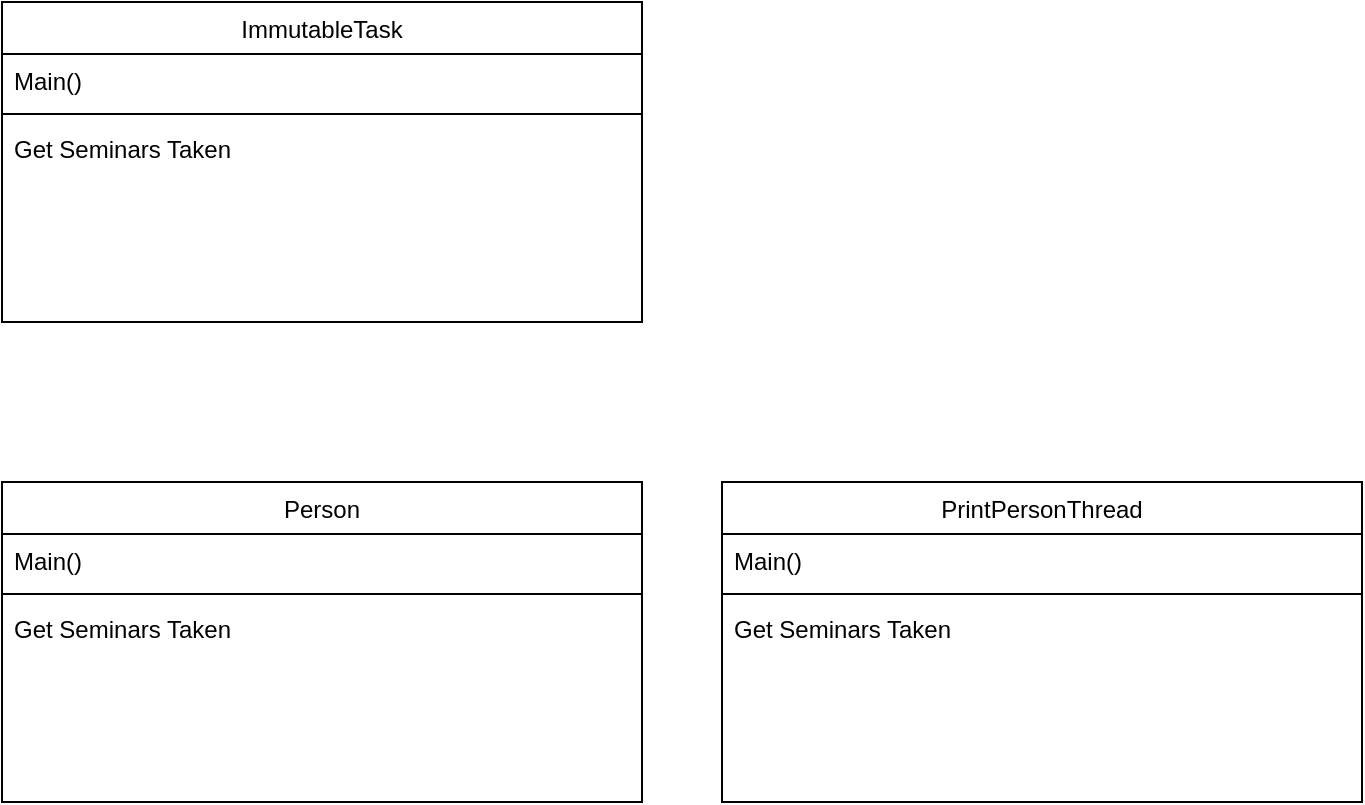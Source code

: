<mxfile version="14.9.4" type="device" pages="3"><diagram id="C5RBs43oDa-KdzZeNtuy" name="class"><mxGraphModel dx="1182" dy="715" grid="1" gridSize="10" guides="1" tooltips="1" connect="1" arrows="1" fold="1" page="1" pageScale="1" pageWidth="827" pageHeight="1169" math="0" shadow="0"><root><mxCell id="WIyWlLk6GJQsqaUBKTNV-0"/><mxCell id="WIyWlLk6GJQsqaUBKTNV-1" parent="WIyWlLk6GJQsqaUBKTNV-0"/><mxCell id="zkfFHV4jXpPFQw0GAbJ--6" value="ImmutableTask" style="swimlane;fontStyle=0;align=center;verticalAlign=top;childLayout=stackLayout;horizontal=1;startSize=26;horizontalStack=0;resizeParent=1;resizeLast=0;collapsible=1;marginBottom=0;rounded=0;shadow=0;strokeWidth=1;" parent="WIyWlLk6GJQsqaUBKTNV-1" vertex="1"><mxGeometry x="160" y="280" width="320" height="160" as="geometry"><mxRectangle x="130" y="380" width="160" height="26" as="alternateBounds"/></mxGeometry></mxCell><mxCell id="zkfFHV4jXpPFQw0GAbJ--8" value="Main()" style="text;align=left;verticalAlign=top;spacingLeft=4;spacingRight=4;overflow=hidden;rotatable=0;points=[[0,0.5],[1,0.5]];portConstraint=eastwest;rounded=0;shadow=0;html=0;" parent="zkfFHV4jXpPFQw0GAbJ--6" vertex="1"><mxGeometry y="26" width="320" height="26" as="geometry"/></mxCell><mxCell id="zkfFHV4jXpPFQw0GAbJ--9" value="" style="line;html=1;strokeWidth=1;align=left;verticalAlign=middle;spacingTop=-1;spacingLeft=3;spacingRight=3;rotatable=0;labelPosition=right;points=[];portConstraint=eastwest;" parent="zkfFHV4jXpPFQw0GAbJ--6" vertex="1"><mxGeometry y="52" width="320" height="8" as="geometry"/></mxCell><mxCell id="zkfFHV4jXpPFQw0GAbJ--11" value="Get Seminars Taken" style="text;align=left;verticalAlign=top;spacingLeft=4;spacingRight=4;overflow=hidden;rotatable=0;points=[[0,0.5],[1,0.5]];portConstraint=eastwest;" parent="zkfFHV4jXpPFQw0GAbJ--6" vertex="1"><mxGeometry y="60" width="320" height="26" as="geometry"/></mxCell><mxCell id="oC8euCgqQH_hO9uNnP4A-0" value="Person" style="swimlane;fontStyle=0;align=center;verticalAlign=top;childLayout=stackLayout;horizontal=1;startSize=26;horizontalStack=0;resizeParent=1;resizeLast=0;collapsible=1;marginBottom=0;rounded=0;shadow=0;strokeWidth=1;" vertex="1" parent="WIyWlLk6GJQsqaUBKTNV-1"><mxGeometry x="160" y="520" width="320" height="160" as="geometry"><mxRectangle x="130" y="380" width="160" height="26" as="alternateBounds"/></mxGeometry></mxCell><mxCell id="oC8euCgqQH_hO9uNnP4A-1" value="Main()" style="text;align=left;verticalAlign=top;spacingLeft=4;spacingRight=4;overflow=hidden;rotatable=0;points=[[0,0.5],[1,0.5]];portConstraint=eastwest;rounded=0;shadow=0;html=0;" vertex="1" parent="oC8euCgqQH_hO9uNnP4A-0"><mxGeometry y="26" width="320" height="26" as="geometry"/></mxCell><mxCell id="oC8euCgqQH_hO9uNnP4A-2" value="" style="line;html=1;strokeWidth=1;align=left;verticalAlign=middle;spacingTop=-1;spacingLeft=3;spacingRight=3;rotatable=0;labelPosition=right;points=[];portConstraint=eastwest;" vertex="1" parent="oC8euCgqQH_hO9uNnP4A-0"><mxGeometry y="52" width="320" height="8" as="geometry"/></mxCell><mxCell id="oC8euCgqQH_hO9uNnP4A-3" value="Get Seminars Taken" style="text;align=left;verticalAlign=top;spacingLeft=4;spacingRight=4;overflow=hidden;rotatable=0;points=[[0,0.5],[1,0.5]];portConstraint=eastwest;" vertex="1" parent="oC8euCgqQH_hO9uNnP4A-0"><mxGeometry y="60" width="320" height="26" as="geometry"/></mxCell><mxCell id="oC8euCgqQH_hO9uNnP4A-4" value="PrintPersonThread" style="swimlane;fontStyle=0;align=center;verticalAlign=top;childLayout=stackLayout;horizontal=1;startSize=26;horizontalStack=0;resizeParent=1;resizeLast=0;collapsible=1;marginBottom=0;rounded=0;shadow=0;strokeWidth=1;" vertex="1" parent="WIyWlLk6GJQsqaUBKTNV-1"><mxGeometry x="520" y="520" width="320" height="160" as="geometry"><mxRectangle x="130" y="380" width="160" height="26" as="alternateBounds"/></mxGeometry></mxCell><mxCell id="oC8euCgqQH_hO9uNnP4A-5" value="Main()" style="text;align=left;verticalAlign=top;spacingLeft=4;spacingRight=4;overflow=hidden;rotatable=0;points=[[0,0.5],[1,0.5]];portConstraint=eastwest;rounded=0;shadow=0;html=0;" vertex="1" parent="oC8euCgqQH_hO9uNnP4A-4"><mxGeometry y="26" width="320" height="26" as="geometry"/></mxCell><mxCell id="oC8euCgqQH_hO9uNnP4A-6" value="" style="line;html=1;strokeWidth=1;align=left;verticalAlign=middle;spacingTop=-1;spacingLeft=3;spacingRight=3;rotatable=0;labelPosition=right;points=[];portConstraint=eastwest;" vertex="1" parent="oC8euCgqQH_hO9uNnP4A-4"><mxGeometry y="52" width="320" height="8" as="geometry"/></mxCell><mxCell id="oC8euCgqQH_hO9uNnP4A-7" value="Get Seminars Taken" style="text;align=left;verticalAlign=top;spacingLeft=4;spacingRight=4;overflow=hidden;rotatable=0;points=[[0,0.5],[1,0.5]];portConstraint=eastwest;" vertex="1" parent="oC8euCgqQH_hO9uNnP4A-4"><mxGeometry y="60" width="320" height="26" as="geometry"/></mxCell></root></mxGraphModel></diagram><diagram id="ayUQfo13a4On4LMPU3sh" name="sequense"><mxGraphModel dx="1182" dy="715" grid="1" gridSize="10" guides="1" tooltips="1" connect="1" arrows="1" fold="1" page="1" pageScale="1" pageWidth="827" pageHeight="1169" math="0" shadow="0"><root><mxCell id="ftqLqjLhGaI8FieAScLs-0"/><mxCell id="ftqLqjLhGaI8FieAScLs-1" parent="ftqLqjLhGaI8FieAScLs-0"/><mxCell id="ftqLqjLhGaI8FieAScLs-2" value="Main" style="whiteSpace=wrap;html=1;align=center;" parent="ftqLqjLhGaI8FieAScLs-1" vertex="1"><mxGeometry x="60" y="60" width="220" height="40" as="geometry"/></mxCell><mxCell id="ftqLqjLhGaI8FieAScLs-3" value="MethoadA(Async)" style="whiteSpace=wrap;html=1;align=center;" parent="ftqLqjLhGaI8FieAScLs-1" vertex="1"><mxGeometry x="350" y="60" width="220" height="40" as="geometry"/></mxCell><mxCell id="ftqLqjLhGaI8FieAScLs-4" value="MethodB(Async)" style="whiteSpace=wrap;html=1;align=center;" parent="ftqLqjLhGaI8FieAScLs-1" vertex="1"><mxGeometry x="650" y="60" width="220" height="40" as="geometry"/></mxCell><mxCell id="ftqLqjLhGaI8FieAScLs-5" value="" style="html=1;points=[];perimeter=orthogonalPerimeter;" parent="ftqLqjLhGaI8FieAScLs-1" vertex="1"><mxGeometry x="160" y="100" width="10" height="510" as="geometry"/></mxCell><mxCell id="ftqLqjLhGaI8FieAScLs-6" value="" style="html=1;points=[];perimeter=orthogonalPerimeter;" parent="ftqLqjLhGaI8FieAScLs-1" vertex="1"><mxGeometry x="455" y="100" width="10" height="510" as="geometry"/></mxCell><mxCell id="ftqLqjLhGaI8FieAScLs-7" value="" style="html=1;points=[];perimeter=orthogonalPerimeter;" parent="ftqLqjLhGaI8FieAScLs-1" vertex="1"><mxGeometry x="755" y="100" width="10" height="510" as="geometry"/></mxCell><mxCell id="ftqLqjLhGaI8FieAScLs-8" value="" style="endArrow=open;endFill=1;endSize=12;html=1;" parent="ftqLqjLhGaI8FieAScLs-1" edge="1"><mxGeometry width="160" relative="1" as="geometry"><mxPoint x="170" y="210" as="sourcePoint"/><mxPoint x="450" y="240" as="targetPoint"/></mxGeometry></mxCell><mxCell id="ftqLqjLhGaI8FieAScLs-10" value="10秒止まる君" style="text;html=1;strokeColor=#d6b656;fillColor=#fff2cc;align=center;verticalAlign=middle;whiteSpace=wrap;rounded=0;" parent="ftqLqjLhGaI8FieAScLs-1" vertex="1"><mxGeometry x="390" y="370" width="140" height="30" as="geometry"/></mxCell><mxCell id="ftqLqjLhGaI8FieAScLs-11" value="start" style="text;html=1;strokeColor=#d6b656;fillColor=#fff2cc;align=center;verticalAlign=middle;whiteSpace=wrap;rounded=0;" parent="ftqLqjLhGaI8FieAScLs-1" vertex="1"><mxGeometry x="95" y="120" width="140" height="30" as="geometry"/></mxCell><mxCell id="ftqLqjLhGaI8FieAScLs-12" value="end" style="text;html=1;strokeColor=#d6b656;fillColor=#fff2cc;align=center;verticalAlign=middle;whiteSpace=wrap;rounded=0;" parent="ftqLqjLhGaI8FieAScLs-1" vertex="1"><mxGeometry x="95" y="555" width="140" height="30" as="geometry"/></mxCell><mxCell id="ftqLqjLhGaI8FieAScLs-13" value="start" style="text;html=1;strokeColor=#d6b656;fillColor=#fff2cc;align=center;verticalAlign=middle;whiteSpace=wrap;rounded=0;" parent="ftqLqjLhGaI8FieAScLs-1" vertex="1"><mxGeometry x="390" y="270" width="140" height="30" as="geometry"/></mxCell><mxCell id="ftqLqjLhGaI8FieAScLs-14" value="end" style="text;html=1;strokeColor=#d6b656;fillColor=#fff2cc;align=center;verticalAlign=middle;whiteSpace=wrap;rounded=0;" parent="ftqLqjLhGaI8FieAScLs-1" vertex="1"><mxGeometry x="390" y="460" width="140" height="30" as="geometry"/></mxCell><mxCell id="ftqLqjLhGaI8FieAScLs-16" value="" style="endArrow=open;endFill=1;endSize=12;html=1;" parent="ftqLqjLhGaI8FieAScLs-1" edge="1"><mxGeometry width="160" relative="1" as="geometry"><mxPoint x="465" y="315" as="sourcePoint"/><mxPoint x="745" y="345" as="targetPoint"/></mxGeometry></mxCell></root></mxGraphModel></diagram><diagram id="VwGpwoNCRL_Hy265p5e_" name="Page-3"><mxGraphModel dx="985" dy="642" grid="1" gridSize="10" guides="1" tooltips="1" connect="1" arrows="1" fold="1" page="1" pageScale="1" pageWidth="827" pageHeight="1169" math="0" shadow="0"><root><mxCell id="8UmIdeRsKazngEPb8JjB-0"/><mxCell id="8UmIdeRsKazngEPb8JjB-1" parent="8UmIdeRsKazngEPb8JjB-0"/><mxCell id="8UmIdeRsKazngEPb8JjB-2" value="gate.pass" style="text;html=1;strokeColor=#36393d;fillColor=#ffcc99;align=center;verticalAlign=middle;whiteSpace=wrap;rounded=0;" vertex="1" parent="8UmIdeRsKazngEPb8JjB-1"><mxGeometry x="520" y="240" width="120" height="40" as="geometry"/></mxCell><mxCell id="8UmIdeRsKazngEPb8JjB-3" value="new UserThread(gate)" style="text;html=1;strokeColor=#36393d;fillColor=#cce5ff;align=center;verticalAlign=middle;whiteSpace=wrap;rounded=0;" vertex="1" parent="8UmIdeRsKazngEPb8JjB-1"><mxGeometry x="50" y="100" width="160" height="40" as="geometry"/></mxCell><mxCell id="8UmIdeRsKazngEPb8JjB-8" value="new UserThread(gate)" style="text;html=1;strokeColor=#36393d;fillColor=#cce5ff;align=center;verticalAlign=middle;whiteSpace=wrap;rounded=0;" vertex="1" parent="8UmIdeRsKazngEPb8JjB-1"><mxGeometry x="50" y="380" width="160" height="40" as="geometry"/></mxCell><mxCell id="8UmIdeRsKazngEPb8JjB-9" value="new UserThread(gate)" style="text;html=1;strokeColor=#36393d;fillColor=#cce5ff;align=center;verticalAlign=middle;whiteSpace=wrap;rounded=0;" vertex="1" parent="8UmIdeRsKazngEPb8JjB-1"><mxGeometry x="50" y="240" width="160" height="40" as="geometry"/></mxCell><mxCell id="8UmIdeRsKazngEPb8JjB-10" value="" style="endArrow=classic;html=1;entryX=1;entryY=0.5;entryDx=0;entryDy=0;exitX=0;exitY=0.5;exitDx=0;exitDy=0;" edge="1" parent="8UmIdeRsKazngEPb8JjB-1" source="8UmIdeRsKazngEPb8JjB-2" target="8UmIdeRsKazngEPb8JjB-3"><mxGeometry width="50" height="50" relative="1" as="geometry"><mxPoint x="390" y="410" as="sourcePoint"/><mxPoint x="440" y="360" as="targetPoint"/></mxGeometry></mxCell><mxCell id="8UmIdeRsKazngEPb8JjB-11" value="" style="endArrow=classic;html=1;exitX=0;exitY=0.5;exitDx=0;exitDy=0;" edge="1" parent="8UmIdeRsKazngEPb8JjB-1" source="8UmIdeRsKazngEPb8JjB-2"><mxGeometry width="50" height="50" relative="1" as="geometry"><mxPoint x="330" y="310" as="sourcePoint"/><mxPoint x="210" y="260" as="targetPoint"/></mxGeometry></mxCell><mxCell id="8UmIdeRsKazngEPb8JjB-12" value="" style="endArrow=classic;html=1;entryX=1;entryY=0.5;entryDx=0;entryDy=0;exitX=0;exitY=0.5;exitDx=0;exitDy=0;" edge="1" parent="8UmIdeRsKazngEPb8JjB-1" source="8UmIdeRsKazngEPb8JjB-2" target="8UmIdeRsKazngEPb8JjB-8"><mxGeometry width="50" height="50" relative="1" as="geometry"><mxPoint x="330" y="350" as="sourcePoint"/><mxPoint x="230" y="290" as="targetPoint"/></mxGeometry></mxCell></root></mxGraphModel></diagram></mxfile>